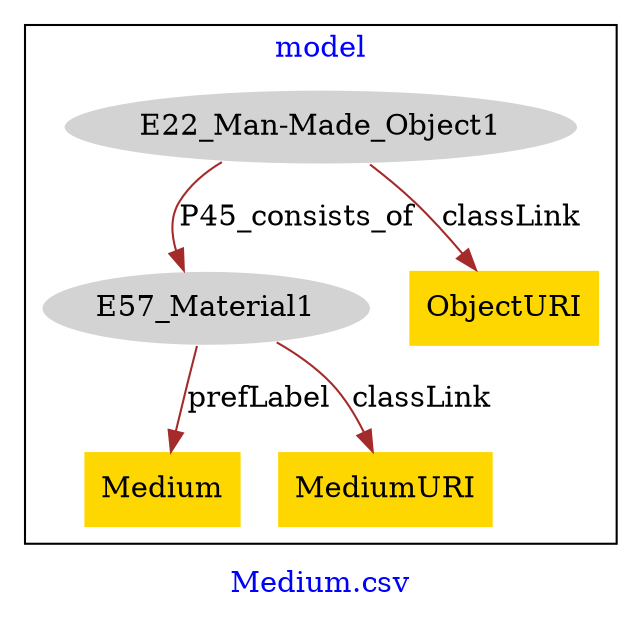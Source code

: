 digraph n0 {
fontcolor="blue"
remincross="true"
label="Medium.csv"
subgraph cluster {
label="model"
n2[style="filled",color="white",fillcolor="lightgray",label="E22_Man-Made_Object1"];
n3[style="filled",color="white",fillcolor="lightgray",label="E57_Material1"];
n4[shape="plaintext",style="filled",fillcolor="gold",label="Medium"];
n5[shape="plaintext",style="filled",fillcolor="gold",label="MediumURI"];
n6[shape="plaintext",style="filled",fillcolor="gold",label="ObjectURI"];
}
n2 -> n3[color="brown",fontcolor="black",label="P45_consists_of"]
n3 -> n4[color="brown",fontcolor="black",label="prefLabel"]
n3 -> n5[color="brown",fontcolor="black",label="classLink"]
n2 -> n6[color="brown",fontcolor="black",label="classLink"]
}
